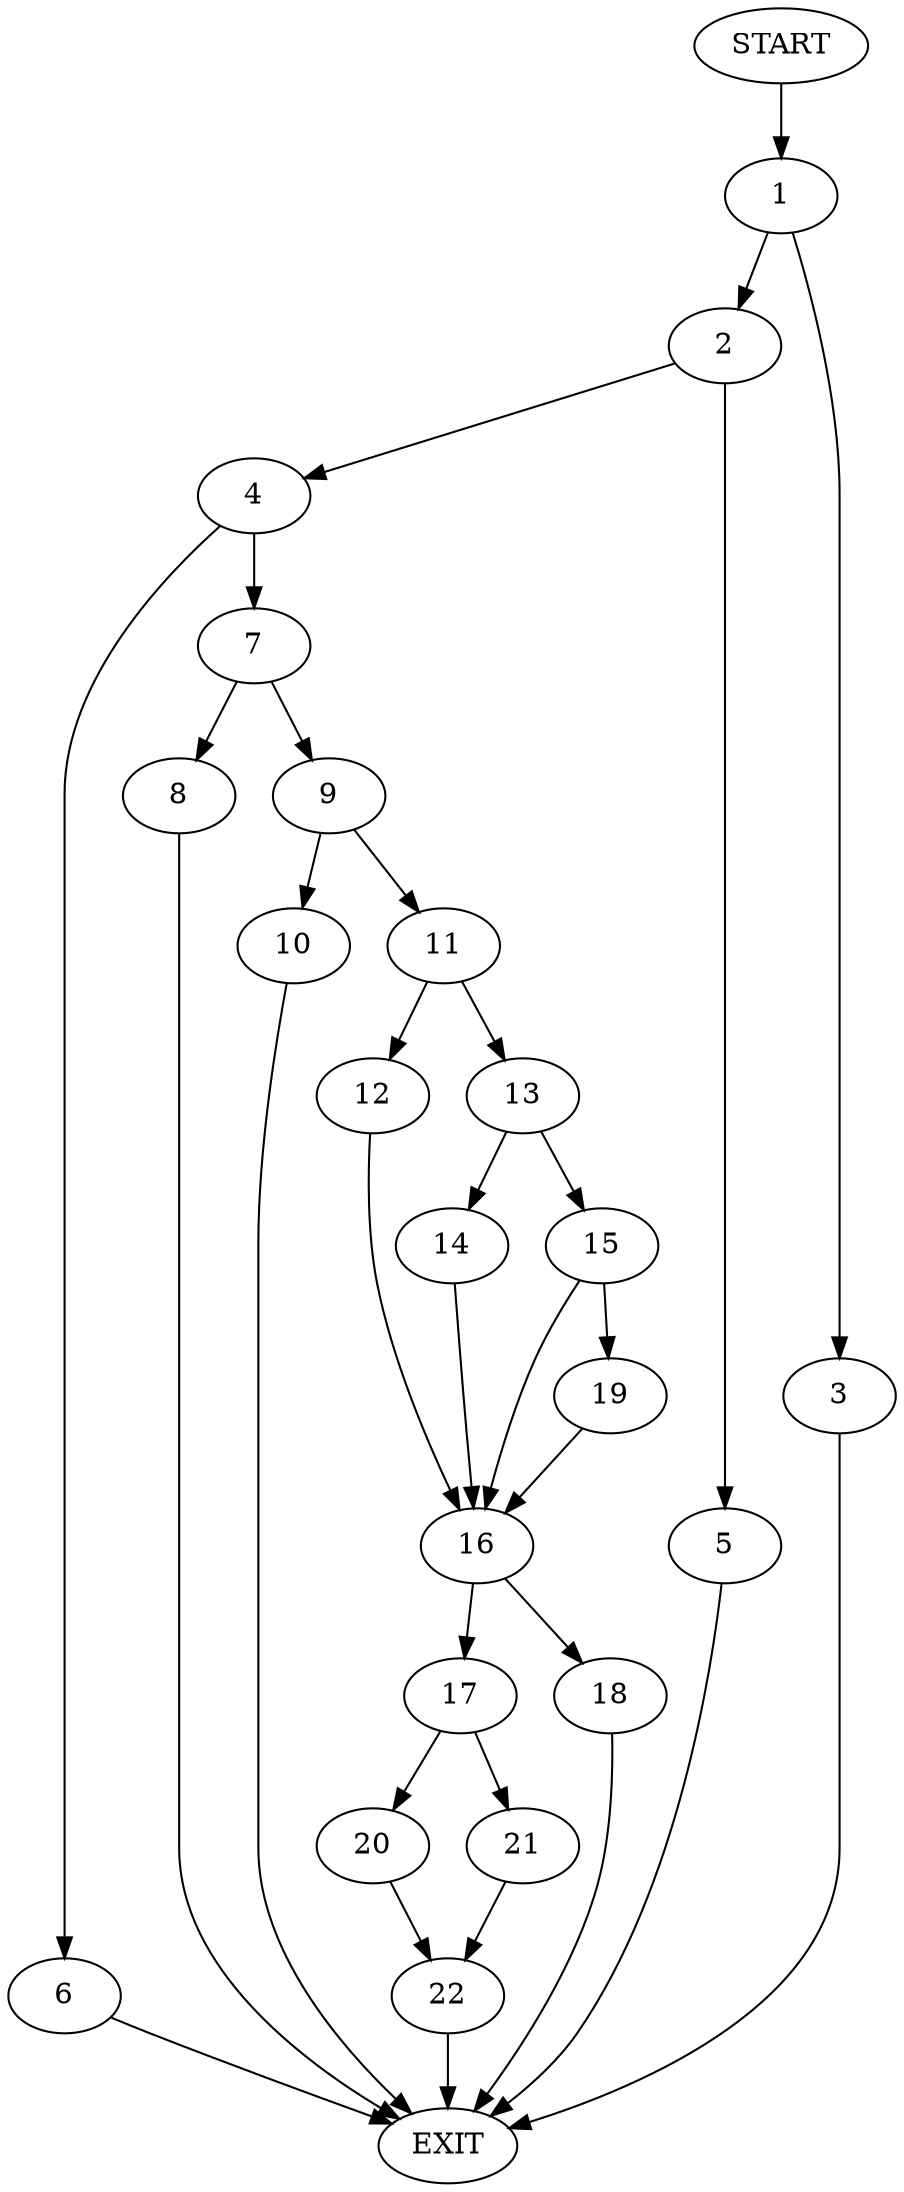 digraph {
0 [label="START"]
23 [label="EXIT"]
0 -> 1
1 -> 2
1 -> 3
2 -> 4
2 -> 5
3 -> 23
5 -> 23
4 -> 6
4 -> 7
6 -> 23
7 -> 8
7 -> 9
8 -> 23
9 -> 10
9 -> 11
10 -> 23
11 -> 12
11 -> 13
13 -> 14
13 -> 15
12 -> 16
16 -> 17
16 -> 18
14 -> 16
15 -> 16
15 -> 19
19 -> 16
18 -> 23
17 -> 20
17 -> 21
21 -> 22
20 -> 22
22 -> 23
}
